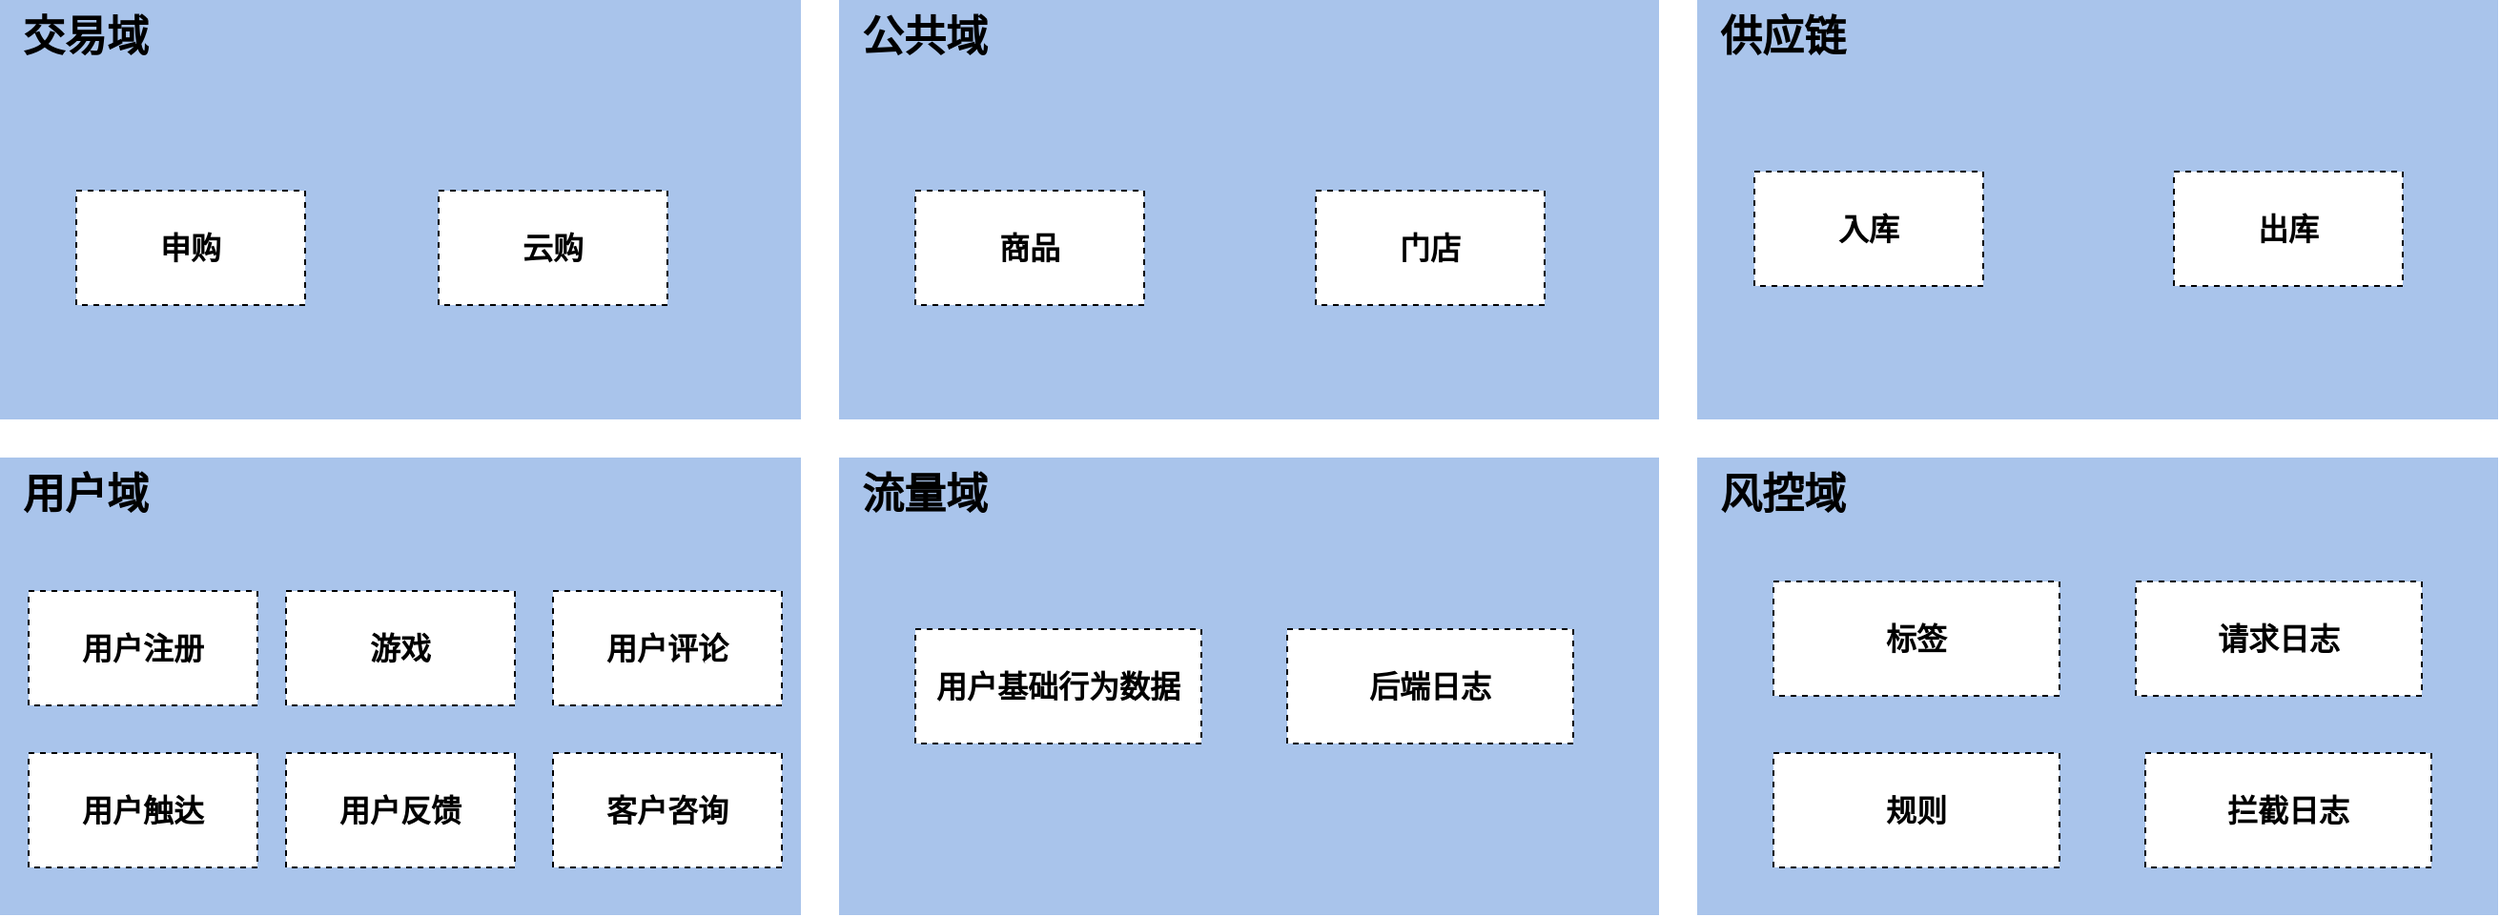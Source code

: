 <mxfile version="20.8.23" type="github">
  <diagram name="第 1 页" id="Oym6-fGzjdntw0d3xKLU">
    <mxGraphModel dx="1158" dy="475" grid="1" gridSize="10" guides="1" tooltips="1" connect="1" arrows="1" fold="1" page="1" pageScale="1" pageWidth="827" pageHeight="1169" math="0" shadow="0">
      <root>
        <mxCell id="0" />
        <mxCell id="1" parent="0" />
        <mxCell id="R6NKrEQnGsE-9a5KGaIi-1" value="" style="rounded=1;whiteSpace=wrap;html=1;arcSize=0;fontStyle=1;strokeColor=none;fillColor=#A9C4EB;" diagramCategory="general" diagramName="RoundedRectangle" vertex="1" parent="1">
          <mxGeometry x="20" y="130" width="420" height="220" as="geometry" />
        </mxCell>
        <mxCell id="R6NKrEQnGsE-9a5KGaIi-2" value="" style="rounded=1;whiteSpace=wrap;html=1;arcSize=0;fontStyle=1;strokeColor=none;fillColor=#A9C4EB;" diagramCategory="general" diagramName="RoundedRectangle" vertex="1" parent="1">
          <mxGeometry x="20" y="370" width="420" height="240" as="geometry" />
        </mxCell>
        <mxCell id="R6NKrEQnGsE-9a5KGaIi-3" value="" style="rounded=1;whiteSpace=wrap;html=1;arcSize=0;fontStyle=1;strokeColor=none;fillColor=#A9C4EB;" diagramCategory="general" diagramName="RoundedRectangle" vertex="1" parent="1">
          <mxGeometry x="460" y="130" width="430" height="220" as="geometry" />
        </mxCell>
        <mxCell id="R6NKrEQnGsE-9a5KGaIi-4" value="" style="rounded=1;whiteSpace=wrap;html=1;arcSize=0;fontStyle=1;strokeColor=none;fillColor=#A9C4EB;" diagramCategory="general" diagramName="RoundedRectangle" vertex="1" parent="1">
          <mxGeometry x="460" y="370" width="430" height="240" as="geometry" />
        </mxCell>
        <mxCell id="R6NKrEQnGsE-9a5KGaIi-5" value="流量域" style="text;html=1;strokeColor=none;fillColor=none;align=center;verticalAlign=middle;whiteSpace=wrap;rounded=0;fontSize=22;fontStyle=1" diagramCategory="general" diagramName="text" vertex="1" parent="1">
          <mxGeometry x="470" y="380" width="70" height="20" as="geometry" />
        </mxCell>
        <mxCell id="R6NKrEQnGsE-9a5KGaIi-6" value="公共域" style="text;html=1;strokeColor=none;fillColor=none;align=center;verticalAlign=middle;whiteSpace=wrap;rounded=0;fontSize=22;fontStyle=1" diagramCategory="general" diagramName="text" vertex="1" parent="1">
          <mxGeometry x="470" y="140" width="70" height="20" as="geometry" />
        </mxCell>
        <mxCell id="R6NKrEQnGsE-9a5KGaIi-7" value="交易域" style="text;html=1;strokeColor=none;fillColor=none;align=center;verticalAlign=middle;whiteSpace=wrap;rounded=0;fontSize=22;fontStyle=1" diagramCategory="general" diagramName="text" vertex="1" parent="1">
          <mxGeometry x="30" y="140" width="70" height="20" as="geometry" />
        </mxCell>
        <mxCell id="R6NKrEQnGsE-9a5KGaIi-8" value="用户域" style="text;html=1;strokeColor=none;fillColor=none;align=center;verticalAlign=middle;whiteSpace=wrap;rounded=0;fontSize=22;fontStyle=1" diagramCategory="general" diagramName="text" vertex="1" parent="1">
          <mxGeometry x="30" y="380" width="70" height="20" as="geometry" />
        </mxCell>
        <mxCell id="R6NKrEQnGsE-9a5KGaIi-9" value="申购" style="rounded=0;whiteSpace=wrap;html=1;fontStyle=1;dashed=1;fontSize=16;" diagramCategory="general" diagramName="Rectangle" vertex="1" parent="1">
          <mxGeometry x="60" y="230" width="120" height="60" as="geometry" />
        </mxCell>
        <mxCell id="R6NKrEQnGsE-9a5KGaIi-10" value="云购" style="rounded=0;whiteSpace=wrap;html=1;fontStyle=1;dashed=1;fontSize=16;" diagramCategory="general" diagramName="Rectangle" vertex="1" parent="1">
          <mxGeometry x="250" y="230" width="120" height="60" as="geometry" />
        </mxCell>
        <mxCell id="R6NKrEQnGsE-9a5KGaIi-11" value="用户注册" style="rounded=0;whiteSpace=wrap;html=1;fontStyle=1;dashed=1;fontSize=16;" diagramCategory="general" diagramName="Rectangle" vertex="1" parent="1">
          <mxGeometry x="35" y="440" width="120" height="60" as="geometry" />
        </mxCell>
        <mxCell id="R6NKrEQnGsE-9a5KGaIi-12" value="商品" style="rounded=0;whiteSpace=wrap;html=1;fontStyle=1;dashed=1;fontSize=16;" diagramCategory="general" diagramName="Rectangle" vertex="1" parent="1">
          <mxGeometry x="500" y="230" width="120" height="60" as="geometry" />
        </mxCell>
        <mxCell id="R6NKrEQnGsE-9a5KGaIi-13" value="门店" style="rounded=0;whiteSpace=wrap;html=1;fontStyle=1;dashed=1;fontSize=16;" diagramCategory="general" diagramName="Rectangle" vertex="1" parent="1">
          <mxGeometry x="710" y="230" width="120" height="60" as="geometry" />
        </mxCell>
        <mxCell id="R6NKrEQnGsE-9a5KGaIi-14" value="游戏" style="rounded=0;whiteSpace=wrap;html=1;fontStyle=1;dashed=1;fontSize=16;" diagramCategory="general" diagramName="Rectangle" vertex="1" parent="1">
          <mxGeometry x="170" y="440" width="120" height="60" as="geometry" />
        </mxCell>
        <mxCell id="R6NKrEQnGsE-9a5KGaIi-15" value="用户评论" style="rounded=0;whiteSpace=wrap;html=1;fontStyle=1;dashed=1;fontSize=16;" diagramCategory="general" diagramName="Rectangle" vertex="1" parent="1">
          <mxGeometry x="310" y="440" width="120" height="60" as="geometry" />
        </mxCell>
        <mxCell id="R6NKrEQnGsE-9a5KGaIi-16" value="用户触达" style="rounded=0;whiteSpace=wrap;html=1;fontStyle=1;dashed=1;fontSize=16;" diagramCategory="general" diagramName="Rectangle" vertex="1" parent="1">
          <mxGeometry x="35" y="525" width="120" height="60" as="geometry" />
        </mxCell>
        <mxCell id="R6NKrEQnGsE-9a5KGaIi-17" value="用户反馈" style="rounded=0;whiteSpace=wrap;html=1;fontStyle=1;dashed=1;fontSize=16;" diagramCategory="general" diagramName="Rectangle" vertex="1" parent="1">
          <mxGeometry x="170" y="525" width="120" height="60" as="geometry" />
        </mxCell>
        <mxCell id="R6NKrEQnGsE-9a5KGaIi-18" value="客户咨询" style="rounded=0;whiteSpace=wrap;html=1;fontStyle=1;dashed=1;fontSize=16;" diagramCategory="general" diagramName="Rectangle" vertex="1" parent="1">
          <mxGeometry x="310" y="525" width="120" height="60" as="geometry" />
        </mxCell>
        <mxCell id="R6NKrEQnGsE-9a5KGaIi-19" value="用户基础行为数据" style="rounded=0;whiteSpace=wrap;html=1;fontStyle=1;dashed=1;fontSize=16;" diagramCategory="general" diagramName="Rectangle" vertex="1" parent="1">
          <mxGeometry x="500" y="460" width="150" height="60" as="geometry" />
        </mxCell>
        <mxCell id="R6NKrEQnGsE-9a5KGaIi-20" value="后端日志" style="rounded=0;whiteSpace=wrap;html=1;fontStyle=1;dashed=1;fontSize=16;" diagramCategory="general" diagramName="Rectangle" vertex="1" parent="1">
          <mxGeometry x="695" y="460" width="150" height="60" as="geometry" />
        </mxCell>
        <mxCell id="R6NKrEQnGsE-9a5KGaIi-21" value="" style="rounded=1;whiteSpace=wrap;html=1;arcSize=0;fontStyle=1;strokeColor=none;fillColor=#A9C4EB;" diagramCategory="general" diagramName="RoundedRectangle" vertex="1" parent="1">
          <mxGeometry x="910" y="130" width="420" height="220" as="geometry" />
        </mxCell>
        <mxCell id="R6NKrEQnGsE-9a5KGaIi-22" value="供应链" style="text;html=1;strokeColor=none;fillColor=none;align=center;verticalAlign=middle;whiteSpace=wrap;rounded=0;fontSize=22;fontStyle=1" diagramCategory="general" diagramName="text" vertex="1" parent="1">
          <mxGeometry x="920" y="140" width="70" height="20" as="geometry" />
        </mxCell>
        <mxCell id="R6NKrEQnGsE-9a5KGaIi-23" value="入库" style="rounded=0;whiteSpace=wrap;html=1;fontStyle=1;dashed=1;fontSize=16;" diagramCategory="general" diagramName="Rectangle" vertex="1" parent="1">
          <mxGeometry x="940" y="220" width="120" height="60" as="geometry" />
        </mxCell>
        <mxCell id="R6NKrEQnGsE-9a5KGaIi-24" value="出库" style="rounded=0;whiteSpace=wrap;html=1;fontStyle=1;dashed=1;fontSize=16;" diagramCategory="general" diagramName="Rectangle" vertex="1" parent="1">
          <mxGeometry x="1160" y="220" width="120" height="60" as="geometry" />
        </mxCell>
        <mxCell id="R6NKrEQnGsE-9a5KGaIi-25" value="" style="rounded=1;whiteSpace=wrap;html=1;arcSize=0;fontStyle=1;strokeColor=none;fillColor=#A9C4EB;" diagramCategory="general" diagramName="RoundedRectangle" vertex="1" parent="1">
          <mxGeometry x="910" y="370" width="420" height="240" as="geometry" />
        </mxCell>
        <mxCell id="R6NKrEQnGsE-9a5KGaIi-26" value="风控域" style="text;html=1;strokeColor=none;fillColor=none;align=center;verticalAlign=middle;whiteSpace=wrap;rounded=0;fontSize=22;fontStyle=1" diagramCategory="general" diagramName="text" vertex="1" parent="1">
          <mxGeometry x="920" y="380" width="70" height="20" as="geometry" />
        </mxCell>
        <mxCell id="R6NKrEQnGsE-9a5KGaIi-27" value="标签" style="rounded=0;whiteSpace=wrap;html=1;fontStyle=1;dashed=1;fontSize=16;" diagramCategory="general" diagramName="Rectangle" vertex="1" parent="1">
          <mxGeometry x="950" y="435" width="150" height="60" as="geometry" />
        </mxCell>
        <mxCell id="R6NKrEQnGsE-9a5KGaIi-28" value="拦截日志" style="rounded=0;whiteSpace=wrap;html=1;fontStyle=1;dashed=1;fontSize=16;" diagramCategory="general" diagramName="Rectangle" vertex="1" parent="1">
          <mxGeometry x="1145" y="525" width="150" height="60" as="geometry" />
        </mxCell>
        <mxCell id="R6NKrEQnGsE-9a5KGaIi-29" value="规则" style="rounded=0;whiteSpace=wrap;html=1;fontStyle=1;dashed=1;fontSize=16;" diagramCategory="general" diagramName="Rectangle" vertex="1" parent="1">
          <mxGeometry x="950" y="525" width="150" height="60" as="geometry" />
        </mxCell>
        <mxCell id="R6NKrEQnGsE-9a5KGaIi-30" value="请求日志" style="rounded=0;whiteSpace=wrap;html=1;fontStyle=1;dashed=1;fontSize=16;" diagramCategory="general" diagramName="Rectangle" vertex="1" parent="1">
          <mxGeometry x="1140" y="435" width="150" height="60" as="geometry" />
        </mxCell>
      </root>
    </mxGraphModel>
  </diagram>
</mxfile>
